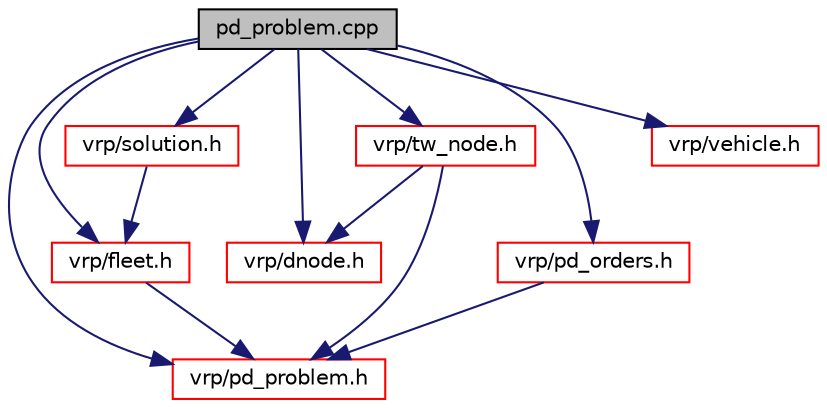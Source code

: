 digraph "pd_problem.cpp"
{
 // LATEX_PDF_SIZE
  edge [fontname="Helvetica",fontsize="10",labelfontname="Helvetica",labelfontsize="10"];
  node [fontname="Helvetica",fontsize="10",shape=record];
  Node1 [label="pd_problem.cpp",height=0.2,width=0.4,color="black", fillcolor="grey75", style="filled", fontcolor="black",tooltip=" "];
  Node1 -> Node2 [color="midnightblue",fontsize="10",style="solid",fontname="Helvetica"];
  Node2 [label="vrp/pd_problem.h",height=0.2,width=0.4,color="red", fillcolor="white", style="filled",URL="$pd__problem_8h.html",tooltip=" "];
  Node1 -> Node7 [color="midnightblue",fontsize="10",style="solid",fontname="Helvetica"];
  Node7 [label="vrp/dnode.h",height=0.2,width=0.4,color="red", fillcolor="white", style="filled",URL="$dnode_8h.html",tooltip=" "];
  Node1 -> Node11 [color="midnightblue",fontsize="10",style="solid",fontname="Helvetica"];
  Node11 [label="vrp/fleet.h",height=0.2,width=0.4,color="red", fillcolor="white", style="filled",URL="$fleet_8h.html",tooltip=" "];
  Node11 -> Node2 [color="midnightblue",fontsize="10",style="solid",fontname="Helvetica"];
  Node1 -> Node35 [color="midnightblue",fontsize="10",style="solid",fontname="Helvetica"];
  Node35 [label="vrp/solution.h",height=0.2,width=0.4,color="red", fillcolor="white", style="filled",URL="$solution_8h.html",tooltip=" "];
  Node35 -> Node11 [color="midnightblue",fontsize="10",style="solid",fontname="Helvetica"];
  Node1 -> Node24 [color="midnightblue",fontsize="10",style="solid",fontname="Helvetica"];
  Node24 [label="vrp/tw_node.h",height=0.2,width=0.4,color="red", fillcolor="white", style="filled",URL="$tw__node_8h.html",tooltip=" "];
  Node24 -> Node2 [color="midnightblue",fontsize="10",style="solid",fontname="Helvetica"];
  Node24 -> Node7 [color="midnightblue",fontsize="10",style="solid",fontname="Helvetica"];
  Node1 -> Node30 [color="midnightblue",fontsize="10",style="solid",fontname="Helvetica"];
  Node30 [label="vrp/pd_orders.h",height=0.2,width=0.4,color="red", fillcolor="white", style="filled",URL="$pd__orders_8h.html",tooltip=" "];
  Node30 -> Node2 [color="midnightblue",fontsize="10",style="solid",fontname="Helvetica"];
  Node1 -> Node31 [color="midnightblue",fontsize="10",style="solid",fontname="Helvetica"];
  Node31 [label="vrp/vehicle.h",height=0.2,width=0.4,color="red", fillcolor="white", style="filled",URL="$vehicle_8h.html",tooltip=" "];
}
